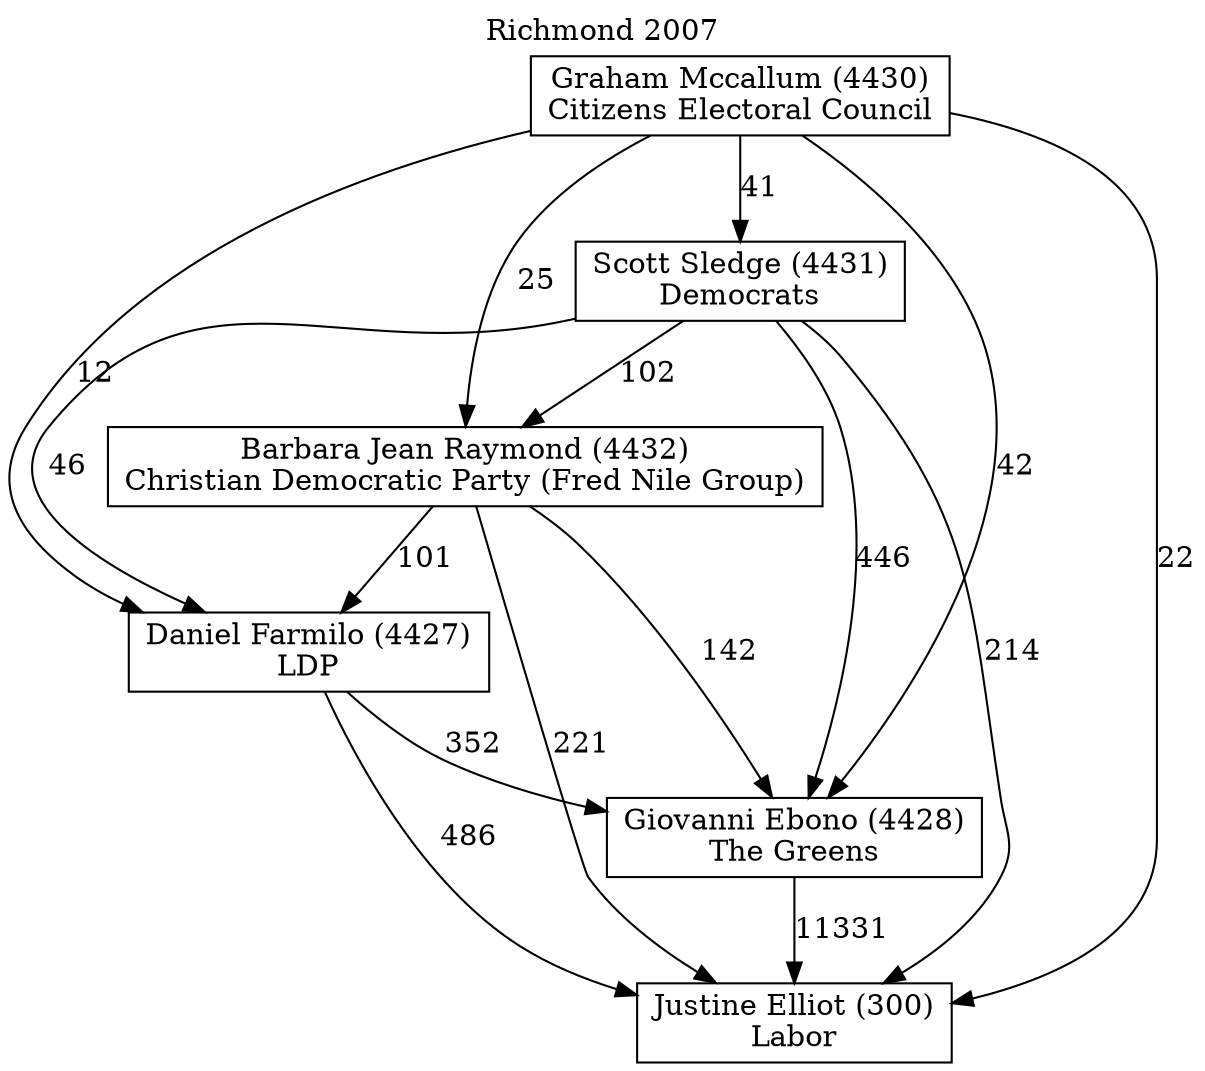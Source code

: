 // House preference flow
digraph "Justine Elliot (300)_Richmond_2007" {
	graph [label="Richmond 2007" labelloc=t mclimit=10]
	node [shape=box]
	"Barbara Jean Raymond (4432)" [label="Barbara Jean Raymond (4432)
Christian Democratic Party (Fred Nile Group)"]
	"Daniel Farmilo (4427)" [label="Daniel Farmilo (4427)
LDP"]
	"Giovanni Ebono (4428)" [label="Giovanni Ebono (4428)
The Greens"]
	"Graham Mccallum (4430)" [label="Graham Mccallum (4430)
Citizens Electoral Council"]
	"Justine Elliot (300)" [label="Justine Elliot (300)
Labor"]
	"Scott Sledge (4431)" [label="Scott Sledge (4431)
Democrats"]
	"Barbara Jean Raymond (4432)" -> "Daniel Farmilo (4427)" [label=101]
	"Barbara Jean Raymond (4432)" -> "Giovanni Ebono (4428)" [label=142]
	"Barbara Jean Raymond (4432)" -> "Justine Elliot (300)" [label=221]
	"Daniel Farmilo (4427)" -> "Giovanni Ebono (4428)" [label=352]
	"Daniel Farmilo (4427)" -> "Justine Elliot (300)" [label=486]
	"Giovanni Ebono (4428)" -> "Justine Elliot (300)" [label=11331]
	"Graham Mccallum (4430)" -> "Barbara Jean Raymond (4432)" [label=25]
	"Graham Mccallum (4430)" -> "Daniel Farmilo (4427)" [label=12]
	"Graham Mccallum (4430)" -> "Giovanni Ebono (4428)" [label=42]
	"Graham Mccallum (4430)" -> "Justine Elliot (300)" [label=22]
	"Graham Mccallum (4430)" -> "Scott Sledge (4431)" [label=41]
	"Scott Sledge (4431)" -> "Barbara Jean Raymond (4432)" [label=102]
	"Scott Sledge (4431)" -> "Daniel Farmilo (4427)" [label=46]
	"Scott Sledge (4431)" -> "Giovanni Ebono (4428)" [label=446]
	"Scott Sledge (4431)" -> "Justine Elliot (300)" [label=214]
}
